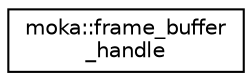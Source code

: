 digraph "Graphical Class Hierarchy"
{
 // LATEX_PDF_SIZE
  edge [fontname="Helvetica",fontsize="10",labelfontname="Helvetica",labelfontsize="10"];
  node [fontname="Helvetica",fontsize="10",shape=record];
  rankdir="LR";
  Node0 [label="moka::frame_buffer\l_handle",height=0.2,width=0.4,color="black", fillcolor="white", style="filled",URL="$structmoka_1_1frame__buffer__handle.html",tooltip="A handle to a frame buffer object on the device."];
}
